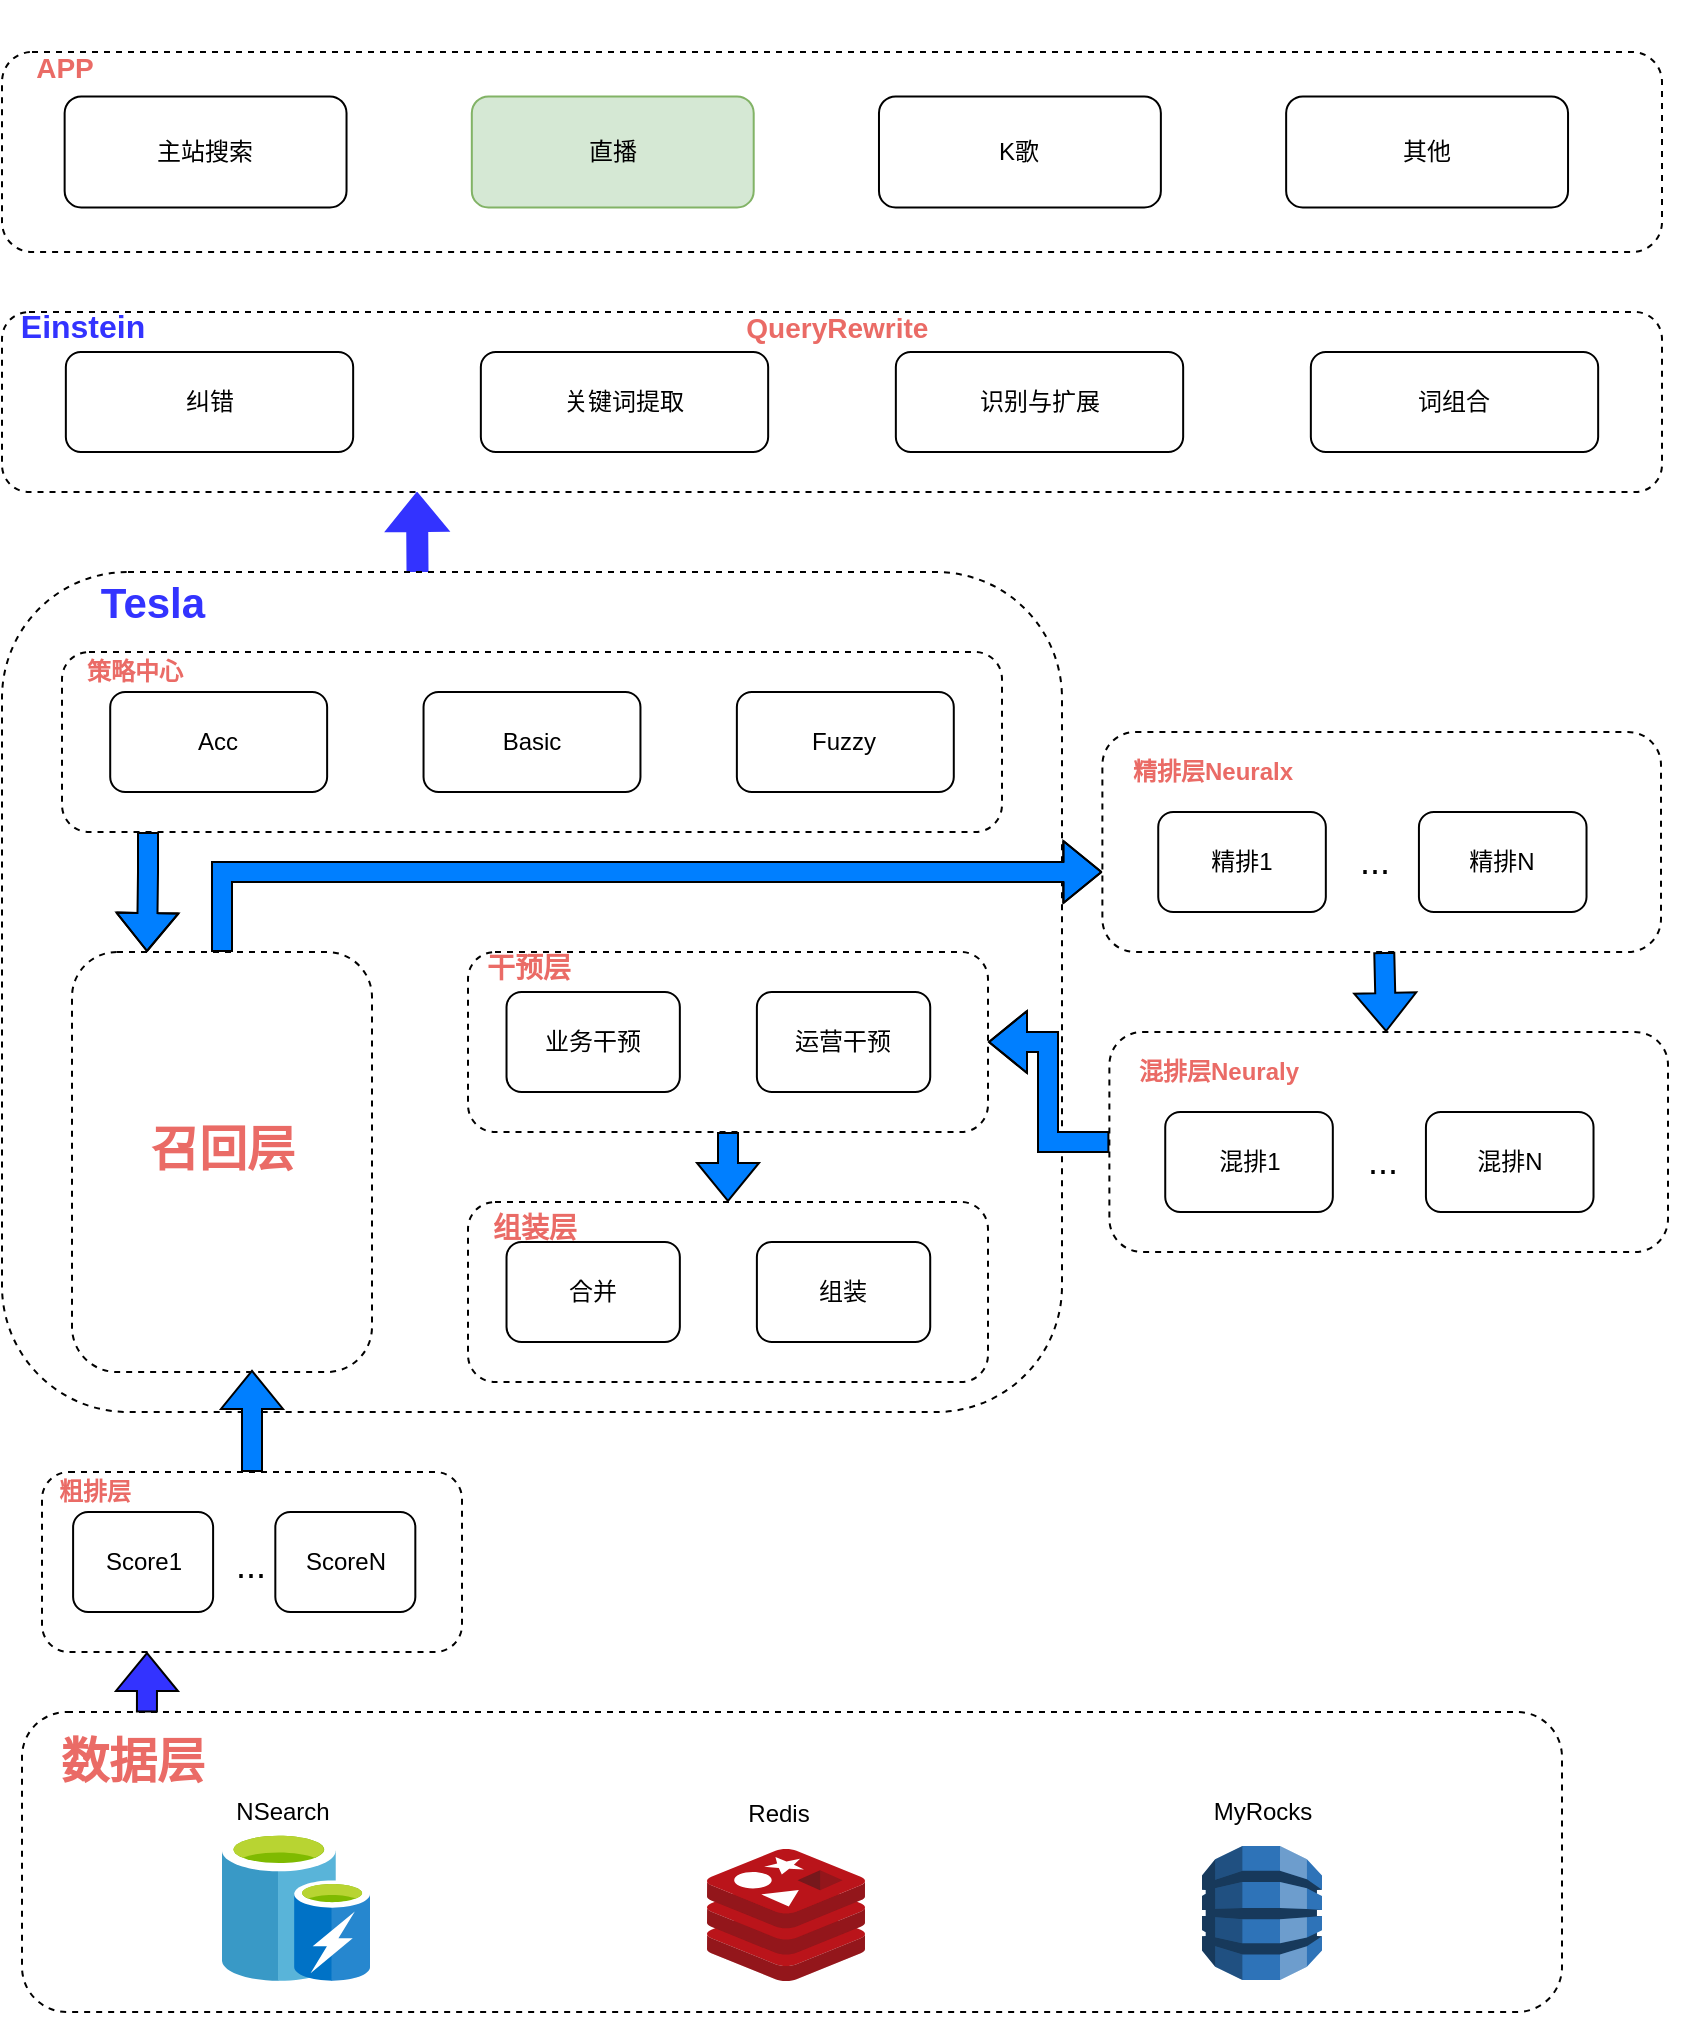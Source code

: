<mxfile version="12.2.6" type="github" pages="1">
  <diagram id="C8gGin8zCCWMM8zuD61A" name="Page-1">
    <mxGraphModel dx="1678" dy="2234" grid="1" gridSize="10" guides="1" tooltips="1" connect="1" arrows="1" fold="1" page="1" pageScale="1" pageWidth="827" pageHeight="1169" math="0" shadow="0">
      <root>
        <mxCell id="0"/>
        <mxCell id="1" parent="0"/>
        <mxCell id="CbvE8tjpt2fCtOc4ycin-66" value="" style="group" parent="1" vertex="1" connectable="0">
          <mxGeometry x="60" y="850" width="840" height="150" as="geometry"/>
        </mxCell>
        <mxCell id="CbvE8tjpt2fCtOc4ycin-39" value="" style="rounded=1;whiteSpace=wrap;html=1;dashed=1;" parent="CbvE8tjpt2fCtOc4ycin-66" vertex="1">
          <mxGeometry y="-10" width="770" height="150" as="geometry"/>
        </mxCell>
        <mxCell id="CbvE8tjpt2fCtOc4ycin-102" value="&lt;h1&gt;&lt;font color=&quot;#ea6b66&quot;&gt;数据层&lt;/font&gt;&lt;/h1&gt;" style="text;html=1;resizable=0;autosize=1;align=center;verticalAlign=middle;points=[];fillColor=none;strokeColor=none;rounded=0;dashed=1;" parent="CbvE8tjpt2fCtOc4ycin-66" vertex="1">
          <mxGeometry x="9.912" y="-9.807" width="90" height="50" as="geometry"/>
        </mxCell>
        <mxCell id="CbvE8tjpt2fCtOc4ycin-132" value="NSearch" style="text;html=1;resizable=0;autosize=1;align=center;verticalAlign=middle;points=[];fillColor=none;strokeColor=none;rounded=0;" parent="CbvE8tjpt2fCtOc4ycin-66" vertex="1">
          <mxGeometry x="100" y="30" width="60" height="20" as="geometry"/>
        </mxCell>
        <mxCell id="CbvE8tjpt2fCtOc4ycin-133" value="Redis" style="text;html=1;resizable=0;autosize=1;align=center;verticalAlign=middle;points=[];fillColor=none;strokeColor=none;rounded=0;" parent="CbvE8tjpt2fCtOc4ycin-66" vertex="1">
          <mxGeometry x="353" y="31" width="50" height="20" as="geometry"/>
        </mxCell>
        <mxCell id="CbvE8tjpt2fCtOc4ycin-134" value="MyRocks" style="text;html=1;resizable=0;autosize=1;align=center;verticalAlign=middle;points=[];fillColor=none;strokeColor=none;rounded=0;" parent="CbvE8tjpt2fCtOc4ycin-66" vertex="1">
          <mxGeometry x="590" y="30" width="60" height="20" as="geometry"/>
        </mxCell>
        <mxCell id="CbvE8tjpt2fCtOc4ycin-137" value="" style="aspect=fixed;html=1;points=[];align=center;image;fontSize=12;image=img/lib/mscae/Cache_including_Redis.svg;fillColor=#FFFFFF;" parent="CbvE8tjpt2fCtOc4ycin-66" vertex="1">
          <mxGeometry x="100" y="51" width="74" height="74" as="geometry"/>
        </mxCell>
        <mxCell id="CbvE8tjpt2fCtOc4ycin-136" value="" style="aspect=fixed;html=1;points=[];align=center;image;fontSize=12;image=img/lib/mscae/Cache_Redis_Product.svg;fillColor=#FFFFFF;" parent="CbvE8tjpt2fCtOc4ycin-66" vertex="1">
          <mxGeometry x="342.5" y="58.5" width="79" height="66" as="geometry"/>
        </mxCell>
        <mxCell id="CbvE8tjpt2fCtOc4ycin-138" value="" style="outlineConnect=0;dashed=0;verticalLabelPosition=bottom;verticalAlign=top;align=center;html=1;shape=mxgraph.aws3.dynamo_db;fillColor=#2E73B8;gradientColor=none;" parent="CbvE8tjpt2fCtOc4ycin-66" vertex="1">
          <mxGeometry x="590" y="57" width="60" height="67" as="geometry"/>
        </mxCell>
        <mxCell id="al8g1mi2tAmbh3cDbRLv-10" value="" style="edgeStyle=none;shape=flexArrow;rounded=0;orthogonalLoop=1;jettySize=auto;html=1;strokeColor=#3333FF;fillColor=#3333FF;entryX=0.25;entryY=1;entryDx=0;entryDy=0;exitX=0.392;exitY=0;exitDx=0;exitDy=0;exitPerimeter=0;" edge="1" parent="1" source="CbvE8tjpt2fCtOc4ycin-68" target="CbvE8tjpt2fCtOc4ycin-8">
          <mxGeometry relative="1" as="geometry"/>
        </mxCell>
        <mxCell id="CbvE8tjpt2fCtOc4ycin-68" value="" style="rounded=1;whiteSpace=wrap;html=1;dashed=1;fillColor=#FFFFFF;" parent="1" vertex="1">
          <mxGeometry x="50" y="270" width="530" height="420" as="geometry"/>
        </mxCell>
        <mxCell id="CbvE8tjpt2fCtOc4ycin-88" style="shape=flexArrow;rounded=0;orthogonalLoop=1;jettySize=auto;html=1;exitX=0.5;exitY=0;exitDx=0;exitDy=0;fillColor=#007FFF;edgeStyle=orthogonalEdgeStyle;" parent="1" source="CbvE8tjpt2fCtOc4ycin-18" target="CbvE8tjpt2fCtOc4ycin-93" edge="1">
          <mxGeometry relative="1" as="geometry">
            <mxPoint x="160" y="401" as="targetPoint"/>
            <Array as="points">
              <mxPoint x="160" y="420"/>
            </Array>
          </mxGeometry>
        </mxCell>
        <mxCell id="CbvE8tjpt2fCtOc4ycin-18" value="&lt;span style=&quot;color: rgba(0 , 0 , 0 , 0) ; font-family: monospace ; font-size: 0px ; white-space: nowrap&quot;&gt;%3CmxGraphModel%3E%3Croot%3E%3CmxCell%20id%3D%220%22%2F%3E%3CmxCell%20id%3D%221%22%20parent%3D%220%22%2F%3E%3CmxCell%20id%3D%222%22%20value%3D%22%26lt%3Bh1%26gt%3B%26lt%3Bfont%20color%3D%26quot%3B%23ea6b66%26quot%3B%26gt%3B%E6%95%B0%E6%8D%AE%E5%B1%82%26lt%3B%2Ffont%26gt%3B%26lt%3B%2Fh1%26gt%3B%22%20style%3D%22text%3Bhtml%3D1%3Bresizable%3D0%3Bautosize%3D1%3Balign%3Dcenter%3BverticalAlign%3Dmiddle%3Bpoints%3D%5B%5D%3BfillColor%3Dnone%3BstrokeColor%3Dnone%3Brounded%3D0%3Bdashed%3D1%3B%22%20vertex%3D%221%22%20parent%3D%221%22%3E%3CmxGeometry%20x%3D%2269.912%22%20y%3D%22840.193%22%20width%3D%2290%22%20height%3D%2250%22%20as%3D%22geometry%22%2F%3E%3C%2FmxCell%3E%3C%2Froot%3E%3C%2FmxGraphModel%3E&lt;/span&gt;" style="rounded=1;whiteSpace=wrap;html=1;dashed=1;" parent="1" vertex="1">
          <mxGeometry x="85" y="460" width="150" height="210" as="geometry"/>
        </mxCell>
        <mxCell id="CbvE8tjpt2fCtOc4ycin-60" value="" style="group" parent="1" vertex="1" connectable="0">
          <mxGeometry x="80" y="310" width="470" height="90" as="geometry"/>
        </mxCell>
        <mxCell id="CbvE8tjpt2fCtOc4ycin-13" value="" style="rounded=1;whiteSpace=wrap;html=1;dashed=1;" parent="CbvE8tjpt2fCtOc4ycin-60" vertex="1">
          <mxGeometry width="470" height="90" as="geometry"/>
        </mxCell>
        <mxCell id="CbvE8tjpt2fCtOc4ycin-14" value="Acc" style="rounded=1;whiteSpace=wrap;html=1;" parent="CbvE8tjpt2fCtOc4ycin-60" vertex="1">
          <mxGeometry x="24.103" y="20" width="108.462" height="50" as="geometry"/>
        </mxCell>
        <mxCell id="CbvE8tjpt2fCtOc4ycin-15" value="Basic" style="rounded=1;whiteSpace=wrap;html=1;" parent="CbvE8tjpt2fCtOc4ycin-60" vertex="1">
          <mxGeometry x="180.769" y="20" width="108.462" height="50" as="geometry"/>
        </mxCell>
        <mxCell id="CbvE8tjpt2fCtOc4ycin-16" value="Fuzzy" style="rounded=1;whiteSpace=wrap;html=1;" parent="CbvE8tjpt2fCtOc4ycin-60" vertex="1">
          <mxGeometry x="337.436" y="20" width="108.462" height="50" as="geometry"/>
        </mxCell>
        <mxCell id="CbvE8tjpt2fCtOc4ycin-101" value="&lt;font color=&quot;#ea6b66&quot;&gt;&lt;b&gt;策略中心&lt;/b&gt;&lt;/font&gt;" style="text;html=1;resizable=0;autosize=1;align=center;verticalAlign=middle;points=[];fillColor=none;strokeColor=none;rounded=0;dashed=1;" parent="CbvE8tjpt2fCtOc4ycin-60" vertex="1">
          <mxGeometry x="6.026" width="60" height="20" as="geometry"/>
        </mxCell>
        <mxCell id="CbvE8tjpt2fCtOc4ycin-61" value="" style="group" parent="1" vertex="1" connectable="0">
          <mxGeometry x="70" y="720" width="210" height="90" as="geometry"/>
        </mxCell>
        <mxCell id="CbvE8tjpt2fCtOc4ycin-22" value="Score1" style="rounded=1;whiteSpace=wrap;html=1;" parent="CbvE8tjpt2fCtOc4ycin-61" vertex="1">
          <mxGeometry x="7.778" y="10" width="70" height="50" as="geometry"/>
        </mxCell>
        <mxCell id="CbvE8tjpt2fCtOc4ycin-24" value="ScoreN" style="rounded=1;whiteSpace=wrap;html=1;" parent="CbvE8tjpt2fCtOc4ycin-61" vertex="1">
          <mxGeometry x="108.889" y="10" width="70" height="50" as="geometry"/>
        </mxCell>
        <mxCell id="CbvE8tjpt2fCtOc4ycin-27" value="" style="rounded=1;whiteSpace=wrap;html=1;dashed=1;" parent="CbvE8tjpt2fCtOc4ycin-61" vertex="1">
          <mxGeometry width="210" height="90" as="geometry"/>
        </mxCell>
        <mxCell id="CbvE8tjpt2fCtOc4ycin-28" value="Score1" style="rounded=1;whiteSpace=wrap;html=1;" parent="CbvE8tjpt2fCtOc4ycin-61" vertex="1">
          <mxGeometry x="15.556" y="20" width="70" height="50" as="geometry"/>
        </mxCell>
        <mxCell id="CbvE8tjpt2fCtOc4ycin-29" value="ScoreN" style="rounded=1;whiteSpace=wrap;html=1;" parent="CbvE8tjpt2fCtOc4ycin-61" vertex="1">
          <mxGeometry x="116.667" y="20" width="70" height="50" as="geometry"/>
        </mxCell>
        <mxCell id="CbvE8tjpt2fCtOc4ycin-52" value="&lt;font style=&quot;font-size: 18px&quot;&gt;...&lt;/font&gt;" style="text;html=1;resizable=0;autosize=1;align=center;verticalAlign=middle;points=[];fillColor=none;strokeColor=none;rounded=0;dashed=1;" parent="CbvE8tjpt2fCtOc4ycin-61" vertex="1">
          <mxGeometry x="89.444" y="36.5" width="30" height="20" as="geometry"/>
        </mxCell>
        <mxCell id="CbvE8tjpt2fCtOc4ycin-109" value="&lt;b&gt;&lt;font color=&quot;#ea6b66&quot;&gt;粗排层&lt;/font&gt;&lt;/b&gt;" style="text;html=1;resizable=0;autosize=1;align=center;verticalAlign=middle;points=[];fillColor=none;strokeColor=none;rounded=0;dashed=1;" parent="CbvE8tjpt2fCtOc4ycin-61" vertex="1">
          <mxGeometry x="0.5" width="50" height="20" as="geometry"/>
        </mxCell>
        <mxCell id="CbvE8tjpt2fCtOc4ycin-67" value="" style="group" parent="1" vertex="1" connectable="0">
          <mxGeometry x="613" y="510" width="270" height="110" as="geometry"/>
        </mxCell>
        <mxCell id="CbvE8tjpt2fCtOc4ycin-54" value="" style="rounded=1;whiteSpace=wrap;html=1;dashed=1;" parent="CbvE8tjpt2fCtOc4ycin-67" vertex="1">
          <mxGeometry x="-9.31" y="-10" width="279.31" height="110" as="geometry"/>
        </mxCell>
        <mxCell id="CbvE8tjpt2fCtOc4ycin-55" value="混排1" style="rounded=1;whiteSpace=wrap;html=1;" parent="CbvE8tjpt2fCtOc4ycin-67" vertex="1">
          <mxGeometry x="18.621" y="30" width="83.793" height="50" as="geometry"/>
        </mxCell>
        <mxCell id="CbvE8tjpt2fCtOc4ycin-56" value="混排N" style="rounded=1;whiteSpace=wrap;html=1;" parent="CbvE8tjpt2fCtOc4ycin-67" vertex="1">
          <mxGeometry x="148.966" y="30" width="83.793" height="50" as="geometry"/>
        </mxCell>
        <mxCell id="CbvE8tjpt2fCtOc4ycin-57" value="&lt;font style=&quot;font-size: 18px&quot;&gt;...&lt;/font&gt;" style="text;html=1;resizable=0;autosize=1;align=center;verticalAlign=middle;points=[];fillColor=none;strokeColor=none;rounded=0;dashed=1;" parent="CbvE8tjpt2fCtOc4ycin-67" vertex="1">
          <mxGeometry x="111.724" y="44.5" width="30" height="20" as="geometry"/>
        </mxCell>
        <mxCell id="CbvE8tjpt2fCtOc4ycin-90" value="&lt;font color=&quot;#ea6b66&quot;&gt;&lt;b&gt;混排层Neuraly&lt;/b&gt;&lt;/font&gt;" style="text;html=1;resizable=0;autosize=1;align=center;verticalAlign=middle;points=[];fillColor=none;strokeColor=none;rounded=0;dashed=1;" parent="CbvE8tjpt2fCtOc4ycin-67" vertex="1">
          <mxGeometry x="-5" width="100" height="20" as="geometry"/>
        </mxCell>
        <mxCell id="CbvE8tjpt2fCtOc4ycin-72" value="" style="group" parent="1" vertex="1" connectable="0">
          <mxGeometry x="283" y="460" width="260" height="215" as="geometry"/>
        </mxCell>
        <mxCell id="CbvE8tjpt2fCtOc4ycin-63" value="" style="group" parent="CbvE8tjpt2fCtOc4ycin-72" vertex="1" connectable="0">
          <mxGeometry width="260" height="90" as="geometry"/>
        </mxCell>
        <mxCell id="CbvE8tjpt2fCtOc4ycin-62" value="" style="group" parent="CbvE8tjpt2fCtOc4ycin-63" vertex="1" connectable="0">
          <mxGeometry width="260" height="90" as="geometry"/>
        </mxCell>
        <mxCell id="CbvE8tjpt2fCtOc4ycin-33" value="" style="rounded=1;whiteSpace=wrap;html=1;dashed=1;" parent="CbvE8tjpt2fCtOc4ycin-62" vertex="1">
          <mxGeometry width="260" height="90" as="geometry"/>
        </mxCell>
        <mxCell id="CbvE8tjpt2fCtOc4ycin-34" value="业务干预" style="rounded=1;whiteSpace=wrap;html=1;" parent="CbvE8tjpt2fCtOc4ycin-62" vertex="1">
          <mxGeometry x="19.259" y="20" width="86.667" height="50" as="geometry"/>
        </mxCell>
        <mxCell id="CbvE8tjpt2fCtOc4ycin-35" value="运营干预" style="rounded=1;whiteSpace=wrap;html=1;" parent="CbvE8tjpt2fCtOc4ycin-62" vertex="1">
          <mxGeometry x="144.444" y="20" width="86.667" height="50" as="geometry"/>
        </mxCell>
        <mxCell id="CbvE8tjpt2fCtOc4ycin-143" value="&lt;h1&gt;&lt;font color=&quot;#ea6b66&quot; style=&quot;font-size: 14px&quot;&gt;干预层&lt;/font&gt;&lt;/h1&gt;" style="text;html=1;resizable=0;autosize=1;align=center;verticalAlign=middle;points=[];fillColor=none;strokeColor=none;rounded=0;dashed=1;" parent="CbvE8tjpt2fCtOc4ycin-62" vertex="1">
          <mxGeometry x="-0.088" y="-19.807" width="60" height="50" as="geometry"/>
        </mxCell>
        <mxCell id="CbvE8tjpt2fCtOc4ycin-64" value="" style="group" parent="CbvE8tjpt2fCtOc4ycin-72" vertex="1" connectable="0">
          <mxGeometry y="125" width="260" height="90" as="geometry"/>
        </mxCell>
        <mxCell id="CbvE8tjpt2fCtOc4ycin-36" value="" style="rounded=1;whiteSpace=wrap;html=1;dashed=1;" parent="CbvE8tjpt2fCtOc4ycin-64" vertex="1">
          <mxGeometry width="260.0" height="90.0" as="geometry"/>
        </mxCell>
        <mxCell id="CbvE8tjpt2fCtOc4ycin-37" value="合并" style="rounded=1;whiteSpace=wrap;html=1;" parent="CbvE8tjpt2fCtOc4ycin-64" vertex="1">
          <mxGeometry x="19.259" y="20.0" width="86.667" height="50.0" as="geometry"/>
        </mxCell>
        <mxCell id="CbvE8tjpt2fCtOc4ycin-38" value="组装" style="rounded=1;whiteSpace=wrap;html=1;" parent="CbvE8tjpt2fCtOc4ycin-64" vertex="1">
          <mxGeometry x="144.444" y="20.0" width="86.667" height="50.0" as="geometry"/>
        </mxCell>
        <mxCell id="CbvE8tjpt2fCtOc4ycin-144" value="&lt;h1&gt;&lt;font color=&quot;#ea6b66&quot;&gt;&lt;span style=&quot;font-size: 14px&quot;&gt;组装层&lt;/span&gt;&lt;/font&gt;&lt;/h1&gt;" style="text;html=1;resizable=0;autosize=1;align=center;verticalAlign=middle;points=[];fillColor=none;strokeColor=none;rounded=0;dashed=1;" parent="CbvE8tjpt2fCtOc4ycin-64" vertex="1">
          <mxGeometry x="3.412" y="-14.807" width="60" height="50" as="geometry"/>
        </mxCell>
        <mxCell id="CbvE8tjpt2fCtOc4ycin-115" value="" style="edgeStyle=none;shape=flexArrow;rounded=0;orthogonalLoop=1;jettySize=auto;html=1;fillColor=#007FFF;" parent="CbvE8tjpt2fCtOc4ycin-72" source="CbvE8tjpt2fCtOc4ycin-33" target="CbvE8tjpt2fCtOc4ycin-36" edge="1">
          <mxGeometry relative="1" as="geometry"/>
        </mxCell>
        <mxCell id="CbvE8tjpt2fCtOc4ycin-92" value="" style="group" parent="1" vertex="1" connectable="0">
          <mxGeometry x="609.5" y="360" width="270" height="110" as="geometry"/>
        </mxCell>
        <mxCell id="CbvE8tjpt2fCtOc4ycin-93" value="" style="rounded=1;whiteSpace=wrap;html=1;dashed=1;" parent="CbvE8tjpt2fCtOc4ycin-92" vertex="1">
          <mxGeometry x="-9.31" y="-10" width="279.31" height="110" as="geometry"/>
        </mxCell>
        <mxCell id="CbvE8tjpt2fCtOc4ycin-94" value="精排1" style="rounded=1;whiteSpace=wrap;html=1;" parent="CbvE8tjpt2fCtOc4ycin-92" vertex="1">
          <mxGeometry x="18.621" y="30" width="83.793" height="50" as="geometry"/>
        </mxCell>
        <mxCell id="CbvE8tjpt2fCtOc4ycin-95" value="精排N" style="rounded=1;whiteSpace=wrap;html=1;" parent="CbvE8tjpt2fCtOc4ycin-92" vertex="1">
          <mxGeometry x="148.966" y="30" width="83.793" height="50" as="geometry"/>
        </mxCell>
        <mxCell id="CbvE8tjpt2fCtOc4ycin-96" value="&lt;font style=&quot;font-size: 18px&quot;&gt;...&lt;/font&gt;" style="text;html=1;resizable=0;autosize=1;align=center;verticalAlign=middle;points=[];fillColor=none;strokeColor=none;rounded=0;dashed=1;" parent="CbvE8tjpt2fCtOc4ycin-92" vertex="1">
          <mxGeometry x="111.724" y="44.5" width="30" height="20" as="geometry"/>
        </mxCell>
        <mxCell id="CbvE8tjpt2fCtOc4ycin-97" value="&lt;font color=&quot;#ea6b66&quot;&gt;&lt;b&gt;精排层Neuralx&lt;/b&gt;&lt;/font&gt;" style="text;html=1;resizable=0;autosize=1;align=center;verticalAlign=middle;points=[];fillColor=none;strokeColor=none;rounded=0;dashed=1;" parent="CbvE8tjpt2fCtOc4ycin-92" vertex="1">
          <mxGeometry x="-5" width="100" height="20" as="geometry"/>
        </mxCell>
        <mxCell id="CbvE8tjpt2fCtOc4ycin-104" value="" style="group" parent="1" vertex="1" connectable="0">
          <mxGeometry x="50" y="10" width="830" height="100" as="geometry"/>
        </mxCell>
        <mxCell id="CbvE8tjpt2fCtOc4ycin-7" value="" style="rounded=1;whiteSpace=wrap;html=1;dashed=1;" parent="CbvE8tjpt2fCtOc4ycin-104" vertex="1">
          <mxGeometry width="830" height="100" as="geometry"/>
        </mxCell>
        <mxCell id="CbvE8tjpt2fCtOc4ycin-3" value="主站搜索" style="rounded=1;whiteSpace=wrap;html=1;" parent="CbvE8tjpt2fCtOc4ycin-104" vertex="1">
          <mxGeometry x="31.321" y="22.222" width="140.943" height="55.556" as="geometry"/>
        </mxCell>
        <mxCell id="CbvE8tjpt2fCtOc4ycin-4" value="直播" style="rounded=1;whiteSpace=wrap;html=1;fillColor=#d5e8d4;strokeColor=#82b366;" parent="CbvE8tjpt2fCtOc4ycin-104" vertex="1">
          <mxGeometry x="234.906" y="22.222" width="140.943" height="55.556" as="geometry"/>
        </mxCell>
        <mxCell id="CbvE8tjpt2fCtOc4ycin-5" value="K歌" style="rounded=1;whiteSpace=wrap;html=1;" parent="CbvE8tjpt2fCtOc4ycin-104" vertex="1">
          <mxGeometry x="438.491" y="22.222" width="140.943" height="55.556" as="geometry"/>
        </mxCell>
        <mxCell id="CbvE8tjpt2fCtOc4ycin-6" value="其他" style="rounded=1;whiteSpace=wrap;html=1;" parent="CbvE8tjpt2fCtOc4ycin-104" vertex="1">
          <mxGeometry x="642.075" y="22.222" width="140.943" height="55.556" as="geometry"/>
        </mxCell>
        <mxCell id="CbvE8tjpt2fCtOc4ycin-145" value="&lt;h1&gt;&lt;font color=&quot;#ea6b66&quot; style=&quot;font-size: 14px&quot;&gt;APP&lt;/font&gt;&lt;/h1&gt;" style="text;html=1;resizable=0;autosize=1;align=center;verticalAlign=middle;points=[];fillColor=none;strokeColor=none;rounded=0;dashed=1;" parent="CbvE8tjpt2fCtOc4ycin-104" vertex="1">
          <mxGeometry x="11.412" y="-19.807" width="40" height="50" as="geometry"/>
        </mxCell>
        <mxCell id="CbvE8tjpt2fCtOc4ycin-105" value="" style="group" parent="1" vertex="1" connectable="0">
          <mxGeometry x="50" y="140" width="830" height="90" as="geometry"/>
        </mxCell>
        <mxCell id="CbvE8tjpt2fCtOc4ycin-8" value="" style="rounded=1;whiteSpace=wrap;html=1;dashed=1;" parent="CbvE8tjpt2fCtOc4ycin-105" vertex="1">
          <mxGeometry width="830" height="90" as="geometry"/>
        </mxCell>
        <mxCell id="CbvE8tjpt2fCtOc4ycin-9" value="纠错" style="rounded=1;whiteSpace=wrap;html=1;" parent="CbvE8tjpt2fCtOc4ycin-105" vertex="1">
          <mxGeometry x="31.923" y="20" width="143.654" height="50" as="geometry"/>
        </mxCell>
        <mxCell id="CbvE8tjpt2fCtOc4ycin-10" value="关键词提取" style="rounded=1;whiteSpace=wrap;html=1;" parent="CbvE8tjpt2fCtOc4ycin-105" vertex="1">
          <mxGeometry x="239.423" y="20" width="143.654" height="50" as="geometry"/>
        </mxCell>
        <mxCell id="CbvE8tjpt2fCtOc4ycin-11" value="识别与扩展" style="rounded=1;whiteSpace=wrap;html=1;" parent="CbvE8tjpt2fCtOc4ycin-105" vertex="1">
          <mxGeometry x="446.923" y="20" width="143.654" height="50" as="geometry"/>
        </mxCell>
        <mxCell id="CbvE8tjpt2fCtOc4ycin-12" value="词组合" style="rounded=1;whiteSpace=wrap;html=1;" parent="CbvE8tjpt2fCtOc4ycin-105" vertex="1">
          <mxGeometry x="654.423" y="20" width="143.654" height="50" as="geometry"/>
        </mxCell>
        <mxCell id="CbvE8tjpt2fCtOc4ycin-146" value="&lt;h1&gt;&lt;font color=&quot;#ea6b66&quot; style=&quot;font-size: 14px&quot;&gt;QueryRewrite&amp;nbsp; &amp;nbsp;&lt;/font&gt;&lt;/h1&gt;" style="text;html=1;resizable=0;autosize=1;align=center;verticalAlign=middle;points=[];fillColor=none;strokeColor=none;rounded=0;dashed=1;" parent="CbvE8tjpt2fCtOc4ycin-105" vertex="1">
          <mxGeometry x="362.912" y="-19.807" width="120" height="50" as="geometry"/>
        </mxCell>
        <mxCell id="CbvE8tjpt2fCtOc4ycin-148" value="&lt;h1&gt;&lt;font style=&quot;font-size: 16px&quot; color=&quot;#3333ff&quot;&gt;Einstein&lt;/font&gt;&lt;/h1&gt;" style="text;html=1;resizable=0;autosize=1;align=center;verticalAlign=middle;points=[];fillColor=none;strokeColor=none;rounded=0;dashed=1;" parent="CbvE8tjpt2fCtOc4ycin-105" vertex="1">
          <mxGeometry x="-0.088" y="-19.807" width="80" height="50" as="geometry"/>
        </mxCell>
        <mxCell id="CbvE8tjpt2fCtOc4ycin-112" style="edgeStyle=none;shape=flexArrow;rounded=0;orthogonalLoop=1;jettySize=auto;html=1;exitX=0.5;exitY=0;exitDx=0;exitDy=0;entryX=0.6;entryY=0.995;entryDx=0;entryDy=0;entryPerimeter=0;fillColor=#007FFF;" parent="1" source="CbvE8tjpt2fCtOc4ycin-27" target="CbvE8tjpt2fCtOc4ycin-18" edge="1">
          <mxGeometry relative="1" as="geometry"/>
        </mxCell>
        <mxCell id="CbvE8tjpt2fCtOc4ycin-116" value="" style="edgeStyle=none;shape=flexArrow;rounded=0;orthogonalLoop=1;jettySize=auto;html=1;fillColor=#007FFF;" parent="1" source="CbvE8tjpt2fCtOc4ycin-93" target="CbvE8tjpt2fCtOc4ycin-54" edge="1">
          <mxGeometry relative="1" as="geometry"/>
        </mxCell>
        <mxCell id="CbvE8tjpt2fCtOc4ycin-118" value="" style="edgeStyle=orthogonalEdgeStyle;shape=flexArrow;rounded=0;orthogonalLoop=1;jettySize=auto;html=1;fillColor=#007FFF;entryX=1;entryY=0.5;entryDx=0;entryDy=0;" parent="1" source="CbvE8tjpt2fCtOc4ycin-54" target="CbvE8tjpt2fCtOc4ycin-33" edge="1">
          <mxGeometry relative="1" as="geometry">
            <Array as="points">
              <mxPoint x="573" y="555"/>
              <mxPoint x="573" y="505"/>
            </Array>
          </mxGeometry>
        </mxCell>
        <mxCell id="CbvE8tjpt2fCtOc4ycin-121" value="" style="edgeStyle=orthogonalEdgeStyle;shape=flexArrow;rounded=0;orthogonalLoop=1;jettySize=auto;html=1;fillColor=#007FFF;entryX=0.25;entryY=0;entryDx=0;entryDy=0;" parent="1" source="CbvE8tjpt2fCtOc4ycin-13" target="CbvE8tjpt2fCtOc4ycin-18" edge="1">
          <mxGeometry relative="1" as="geometry">
            <Array as="points">
              <mxPoint x="123" y="420"/>
              <mxPoint x="123" y="420"/>
            </Array>
          </mxGeometry>
        </mxCell>
        <mxCell id="CbvE8tjpt2fCtOc4ycin-142" value="&lt;h1&gt;&lt;font color=&quot;#ea6b66&quot;&gt;召回层&lt;/font&gt;&lt;/h1&gt;" style="text;html=1;resizable=0;autosize=1;align=center;verticalAlign=middle;points=[];fillColor=none;strokeColor=none;rounded=0;dashed=1;" parent="1" vertex="1">
          <mxGeometry x="114.912" y="534.193" width="90" height="50" as="geometry"/>
        </mxCell>
        <mxCell id="CbvE8tjpt2fCtOc4ycin-147" value="&lt;h1&gt;&lt;font style=&quot;font-size: 21px&quot; color=&quot;#3333ff&quot;&gt;Tesla&lt;/font&gt;&lt;/h1&gt;" style="text;html=1;resizable=0;autosize=1;align=center;verticalAlign=middle;points=[];fillColor=none;strokeColor=none;rounded=0;dashed=1;" parent="1" vertex="1">
          <mxGeometry x="89.912" y="260.193" width="70" height="50" as="geometry"/>
        </mxCell>
        <mxCell id="al8g1mi2tAmbh3cDbRLv-6" value="" style="shape=flexArrow;rounded=0;orthogonalLoop=1;jettySize=auto;html=1;entryX=0.25;entryY=1;entryDx=0;entryDy=0;exitX=0.584;exitY=0;exitDx=0;exitDy=0;exitPerimeter=0;fillColor=#3333FF;" edge="1" parent="1" source="CbvE8tjpt2fCtOc4ycin-102" target="CbvE8tjpt2fCtOc4ycin-27">
          <mxGeometry relative="1" as="geometry">
            <mxPoint x="119" y="820" as="targetPoint"/>
          </mxGeometry>
        </mxCell>
      </root>
    </mxGraphModel>
  </diagram>
</mxfile>
